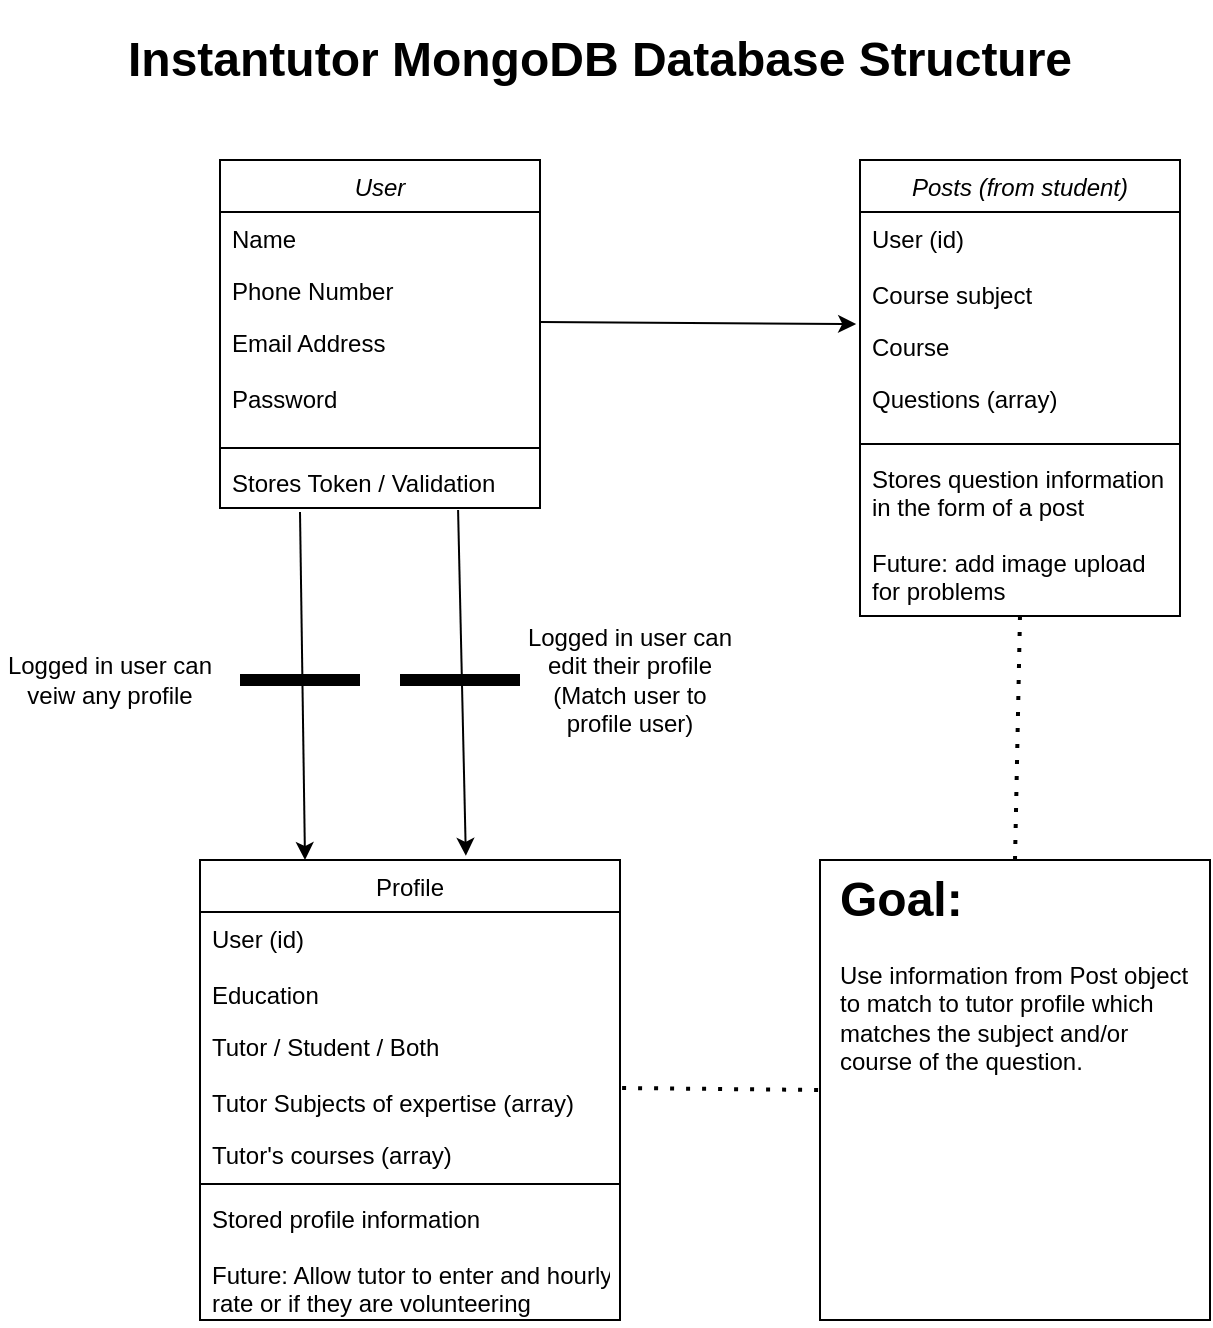 <mxfile version="14.4.3" type="device"><diagram id="C5RBs43oDa-KdzZeNtuy" name="Page-1"><mxGraphModel dx="1422" dy="856" grid="1" gridSize="10" guides="1" tooltips="1" connect="1" arrows="1" fold="1" page="1" pageScale="1" pageWidth="827" pageHeight="1169" math="0" shadow="0"><root><mxCell id="WIyWlLk6GJQsqaUBKTNV-0"/><mxCell id="WIyWlLk6GJQsqaUBKTNV-1" parent="WIyWlLk6GJQsqaUBKTNV-0"/><mxCell id="zkfFHV4jXpPFQw0GAbJ--0" value="User" style="swimlane;fontStyle=2;align=center;verticalAlign=top;childLayout=stackLayout;horizontal=1;startSize=26;horizontalStack=0;resizeParent=1;resizeLast=0;collapsible=1;marginBottom=0;rounded=0;shadow=0;strokeWidth=1;" parent="WIyWlLk6GJQsqaUBKTNV-1" vertex="1"><mxGeometry x="200" y="120" width="160" height="174" as="geometry"><mxRectangle x="230" y="140" width="160" height="26" as="alternateBounds"/></mxGeometry></mxCell><mxCell id="zkfFHV4jXpPFQw0GAbJ--1" value="Name" style="text;align=left;verticalAlign=top;spacingLeft=4;spacingRight=4;overflow=hidden;rotatable=0;points=[[0,0.5],[1,0.5]];portConstraint=eastwest;" parent="zkfFHV4jXpPFQw0GAbJ--0" vertex="1"><mxGeometry y="26" width="160" height="26" as="geometry"/></mxCell><mxCell id="zkfFHV4jXpPFQw0GAbJ--2" value="Phone Number" style="text;align=left;verticalAlign=top;spacingLeft=4;spacingRight=4;overflow=hidden;rotatable=0;points=[[0,0.5],[1,0.5]];portConstraint=eastwest;rounded=0;shadow=0;html=0;" parent="zkfFHV4jXpPFQw0GAbJ--0" vertex="1"><mxGeometry y="52" width="160" height="26" as="geometry"/></mxCell><mxCell id="zkfFHV4jXpPFQw0GAbJ--3" value="Email Address&#10;&#10;Password" style="text;align=left;verticalAlign=top;spacingLeft=4;spacingRight=4;overflow=hidden;rotatable=0;points=[[0,0.5],[1,0.5]];portConstraint=eastwest;rounded=0;shadow=0;html=0;" parent="zkfFHV4jXpPFQw0GAbJ--0" vertex="1"><mxGeometry y="78" width="160" height="62" as="geometry"/></mxCell><mxCell id="zkfFHV4jXpPFQw0GAbJ--4" value="" style="line;html=1;strokeWidth=1;align=left;verticalAlign=middle;spacingTop=-1;spacingLeft=3;spacingRight=3;rotatable=0;labelPosition=right;points=[];portConstraint=eastwest;" parent="zkfFHV4jXpPFQw0GAbJ--0" vertex="1"><mxGeometry y="140" width="160" height="8" as="geometry"/></mxCell><mxCell id="zkfFHV4jXpPFQw0GAbJ--5" value="Stores Token / Validation" style="text;align=left;verticalAlign=top;spacingLeft=4;spacingRight=4;overflow=hidden;rotatable=0;points=[[0,0.5],[1,0.5]];portConstraint=eastwest;" parent="zkfFHV4jXpPFQw0GAbJ--0" vertex="1"><mxGeometry y="148" width="160" height="26" as="geometry"/></mxCell><mxCell id="zkfFHV4jXpPFQw0GAbJ--17" value="Profile" style="swimlane;fontStyle=0;align=center;verticalAlign=top;childLayout=stackLayout;horizontal=1;startSize=26;horizontalStack=0;resizeParent=1;resizeLast=0;collapsible=1;marginBottom=0;rounded=0;shadow=0;strokeWidth=1;" parent="WIyWlLk6GJQsqaUBKTNV-1" vertex="1"><mxGeometry x="190" y="470" width="210" height="230" as="geometry"><mxRectangle x="550" y="140" width="160" height="26" as="alternateBounds"/></mxGeometry></mxCell><mxCell id="zkfFHV4jXpPFQw0GAbJ--18" value="User (id) &#10;&#10;Education" style="text;align=left;verticalAlign=top;spacingLeft=4;spacingRight=4;overflow=hidden;rotatable=0;points=[[0,0.5],[1,0.5]];portConstraint=eastwest;" parent="zkfFHV4jXpPFQw0GAbJ--17" vertex="1"><mxGeometry y="26" width="210" height="54" as="geometry"/></mxCell><mxCell id="zkfFHV4jXpPFQw0GAbJ--19" value="Tutor / Student / Both " style="text;align=left;verticalAlign=top;spacingLeft=4;spacingRight=4;overflow=hidden;rotatable=0;points=[[0,0.5],[1,0.5]];portConstraint=eastwest;rounded=0;shadow=0;html=0;" parent="zkfFHV4jXpPFQw0GAbJ--17" vertex="1"><mxGeometry y="80" width="210" height="28" as="geometry"/></mxCell><mxCell id="zkfFHV4jXpPFQw0GAbJ--20" value="Tutor Subjects of expertise (array)" style="text;align=left;verticalAlign=top;spacingLeft=4;spacingRight=4;overflow=hidden;rotatable=0;points=[[0,0.5],[1,0.5]];portConstraint=eastwest;rounded=0;shadow=0;html=0;" parent="zkfFHV4jXpPFQw0GAbJ--17" vertex="1"><mxGeometry y="108" width="210" height="26" as="geometry"/></mxCell><mxCell id="zkfFHV4jXpPFQw0GAbJ--21" value="Tutor's courses (array)&#10;" style="text;align=left;verticalAlign=top;spacingLeft=4;spacingRight=4;overflow=hidden;rotatable=0;points=[[0,0.5],[1,0.5]];portConstraint=eastwest;rounded=0;shadow=0;html=0;" parent="zkfFHV4jXpPFQw0GAbJ--17" vertex="1"><mxGeometry y="134" width="210" height="24" as="geometry"/></mxCell><mxCell id="zkfFHV4jXpPFQw0GAbJ--23" value="" style="line;html=1;strokeWidth=1;align=left;verticalAlign=middle;spacingTop=-1;spacingLeft=3;spacingRight=3;rotatable=0;labelPosition=right;points=[];portConstraint=eastwest;" parent="zkfFHV4jXpPFQw0GAbJ--17" vertex="1"><mxGeometry y="158" width="210" height="8" as="geometry"/></mxCell><mxCell id="zkfFHV4jXpPFQw0GAbJ--25" value="Stored profile information&#10;&#10;Future: Allow tutor to enter and hourly&#10;rate or if they are volunteering " style="text;align=left;verticalAlign=top;spacingLeft=4;spacingRight=4;overflow=hidden;rotatable=0;points=[[0,0.5],[1,0.5]];portConstraint=eastwest;" parent="zkfFHV4jXpPFQw0GAbJ--17" vertex="1"><mxGeometry y="166" width="210" height="64" as="geometry"/></mxCell><mxCell id="xrQduP97BhSuY4VYxfl7-0" value="" style="endArrow=classic;html=1;exitX=0.744;exitY=1.038;exitDx=0;exitDy=0;exitPerimeter=0;entryX=0.633;entryY=-0.009;entryDx=0;entryDy=0;entryPerimeter=0;" edge="1" parent="WIyWlLk6GJQsqaUBKTNV-1" source="zkfFHV4jXpPFQw0GAbJ--5" target="zkfFHV4jXpPFQw0GAbJ--17"><mxGeometry width="50" height="50" relative="1" as="geometry"><mxPoint x="390" y="460" as="sourcePoint"/><mxPoint x="440" y="410" as="targetPoint"/></mxGeometry></mxCell><mxCell id="xrQduP97BhSuY4VYxfl7-1" value="" style="endArrow=classic;html=1;exitX=0.25;exitY=1.077;exitDx=0;exitDy=0;exitPerimeter=0;entryX=0.25;entryY=0;entryDx=0;entryDy=0;" edge="1" parent="WIyWlLk6GJQsqaUBKTNV-1" source="zkfFHV4jXpPFQw0GAbJ--5" target="zkfFHV4jXpPFQw0GAbJ--17"><mxGeometry width="50" height="50" relative="1" as="geometry"><mxPoint x="390" y="460" as="sourcePoint"/><mxPoint x="440" y="410" as="targetPoint"/></mxGeometry></mxCell><mxCell id="xrQduP97BhSuY4VYxfl7-2" value="" style="endArrow=none;html=1;strokeWidth=6;" edge="1" parent="WIyWlLk6GJQsqaUBKTNV-1"><mxGeometry width="50" height="50" relative="1" as="geometry"><mxPoint x="290" y="380" as="sourcePoint"/><mxPoint x="350" y="380" as="targetPoint"/><Array as="points"/></mxGeometry></mxCell><mxCell id="xrQduP97BhSuY4VYxfl7-3" value="" style="endArrow=none;html=1;strokeWidth=6;" edge="1" parent="WIyWlLk6GJQsqaUBKTNV-1"><mxGeometry width="50" height="50" relative="1" as="geometry"><mxPoint x="210" y="380" as="sourcePoint"/><mxPoint x="270" y="380" as="targetPoint"/><Array as="points"/></mxGeometry></mxCell><mxCell id="xrQduP97BhSuY4VYxfl7-4" value="Logged in user can edit their profile&lt;br&gt;(Match user to profile user)" style="text;html=1;strokeColor=none;fillColor=none;align=center;verticalAlign=middle;whiteSpace=wrap;rounded=0;" vertex="1" parent="WIyWlLk6GJQsqaUBKTNV-1"><mxGeometry x="350" y="350" width="110" height="60" as="geometry"/></mxCell><mxCell id="xrQduP97BhSuY4VYxfl7-5" value="Logged in user can veiw any profile" style="text;html=1;strokeColor=none;fillColor=none;align=center;verticalAlign=middle;whiteSpace=wrap;rounded=0;" vertex="1" parent="WIyWlLk6GJQsqaUBKTNV-1"><mxGeometry x="90" y="350" width="110" height="60" as="geometry"/></mxCell><mxCell id="xrQduP97BhSuY4VYxfl7-11" value="Posts (from student)" style="swimlane;fontStyle=2;align=center;verticalAlign=top;childLayout=stackLayout;horizontal=1;startSize=26;horizontalStack=0;resizeParent=1;resizeLast=0;collapsible=1;marginBottom=0;rounded=0;shadow=0;strokeWidth=1;" vertex="1" parent="WIyWlLk6GJQsqaUBKTNV-1"><mxGeometry x="520" y="120" width="160" height="228" as="geometry"><mxRectangle x="230" y="140" width="160" height="26" as="alternateBounds"/></mxGeometry></mxCell><mxCell id="xrQduP97BhSuY4VYxfl7-12" value="User (id) &#10;&#10;Course subject " style="text;align=left;verticalAlign=top;spacingLeft=4;spacingRight=4;overflow=hidden;rotatable=0;points=[[0,0.5],[1,0.5]];portConstraint=eastwest;" vertex="1" parent="xrQduP97BhSuY4VYxfl7-11"><mxGeometry y="26" width="160" height="54" as="geometry"/></mxCell><mxCell id="xrQduP97BhSuY4VYxfl7-13" value="Course" style="text;align=left;verticalAlign=top;spacingLeft=4;spacingRight=4;overflow=hidden;rotatable=0;points=[[0,0.5],[1,0.5]];portConstraint=eastwest;rounded=0;shadow=0;html=0;" vertex="1" parent="xrQduP97BhSuY4VYxfl7-11"><mxGeometry y="80" width="160" height="26" as="geometry"/></mxCell><mxCell id="xrQduP97BhSuY4VYxfl7-14" value="Questions (array) " style="text;align=left;verticalAlign=top;spacingLeft=4;spacingRight=4;overflow=hidden;rotatable=0;points=[[0,0.5],[1,0.5]];portConstraint=eastwest;rounded=0;shadow=0;html=0;" vertex="1" parent="xrQduP97BhSuY4VYxfl7-11"><mxGeometry y="106" width="160" height="32" as="geometry"/></mxCell><mxCell id="xrQduP97BhSuY4VYxfl7-15" value="" style="line;html=1;strokeWidth=1;align=left;verticalAlign=middle;spacingTop=-1;spacingLeft=3;spacingRight=3;rotatable=0;labelPosition=right;points=[];portConstraint=eastwest;" vertex="1" parent="xrQduP97BhSuY4VYxfl7-11"><mxGeometry y="138" width="160" height="8" as="geometry"/></mxCell><mxCell id="xrQduP97BhSuY4VYxfl7-16" value="Stores question information&#10;in the form of a post&#10;&#10;Future: add image upload&#10;for problems" style="text;align=left;verticalAlign=top;spacingLeft=4;spacingRight=4;overflow=hidden;rotatable=0;points=[[0,0.5],[1,0.5]];portConstraint=eastwest;" vertex="1" parent="xrQduP97BhSuY4VYxfl7-11"><mxGeometry y="146" width="160" height="82" as="geometry"/></mxCell><mxCell id="xrQduP97BhSuY4VYxfl7-17" value="" style="endArrow=classic;html=1;strokeWidth=1;entryX=-0.012;entryY=0.077;entryDx=0;entryDy=0;entryPerimeter=0;exitX=1;exitY=0.048;exitDx=0;exitDy=0;exitPerimeter=0;" edge="1" parent="WIyWlLk6GJQsqaUBKTNV-1" source="zkfFHV4jXpPFQw0GAbJ--3" target="xrQduP97BhSuY4VYxfl7-13"><mxGeometry width="50" height="50" relative="1" as="geometry"><mxPoint x="389" y="190" as="sourcePoint"/><mxPoint x="439" y="140" as="targetPoint"/></mxGeometry></mxCell><mxCell id="xrQduP97BhSuY4VYxfl7-18" value="&lt;h1&gt;Instantutor MongoDB Database Structure&lt;/h1&gt;&lt;p&gt;&lt;br&gt;&lt;/p&gt;" style="text;html=1;strokeColor=none;fillColor=none;spacing=5;spacingTop=-20;whiteSpace=wrap;overflow=hidden;rounded=0;" vertex="1" parent="WIyWlLk6GJQsqaUBKTNV-1"><mxGeometry x="149" y="50" width="530" height="50" as="geometry"/></mxCell><mxCell id="xrQduP97BhSuY4VYxfl7-19" value="&lt;h1&gt;Goal:&amp;nbsp;&lt;/h1&gt;&lt;p&gt;Use information from Post object to match to tutor profile which matches the subject and/or course of the question.&amp;nbsp;&amp;nbsp;&lt;/p&gt;" style="text;html=1;strokeColor=none;fillColor=none;spacing=5;spacingTop=-20;whiteSpace=wrap;overflow=hidden;rounded=0;" vertex="1" parent="WIyWlLk6GJQsqaUBKTNV-1"><mxGeometry x="505" y="470" width="190" height="120" as="geometry"/></mxCell><mxCell id="xrQduP97BhSuY4VYxfl7-21" value="" style="rounded=0;whiteSpace=wrap;html=1;fillColor=none;" vertex="1" parent="WIyWlLk6GJQsqaUBKTNV-1"><mxGeometry x="500" y="470" width="195" height="230" as="geometry"/></mxCell><mxCell id="xrQduP97BhSuY4VYxfl7-22" value="" style="endArrow=none;dashed=1;html=1;dashPattern=1 3;strokeWidth=2;exitX=0.5;exitY=0;exitDx=0;exitDy=0;" edge="1" parent="WIyWlLk6GJQsqaUBKTNV-1" source="xrQduP97BhSuY4VYxfl7-21"><mxGeometry width="50" height="50" relative="1" as="geometry"><mxPoint x="550" y="398" as="sourcePoint"/><mxPoint x="600" y="348" as="targetPoint"/></mxGeometry></mxCell><mxCell id="xrQduP97BhSuY4VYxfl7-23" value="" style="endArrow=none;dashed=1;html=1;dashPattern=1 3;strokeWidth=2;exitX=1.005;exitY=0.231;exitDx=0;exitDy=0;entryX=0;entryY=0.5;entryDx=0;entryDy=0;exitPerimeter=0;" edge="1" parent="WIyWlLk6GJQsqaUBKTNV-1" source="zkfFHV4jXpPFQw0GAbJ--20" target="xrQduP97BhSuY4VYxfl7-21"><mxGeometry width="50" height="50" relative="1" as="geometry"><mxPoint x="390" y="420" as="sourcePoint"/><mxPoint x="440" y="370" as="targetPoint"/></mxGeometry></mxCell></root></mxGraphModel></diagram></mxfile>